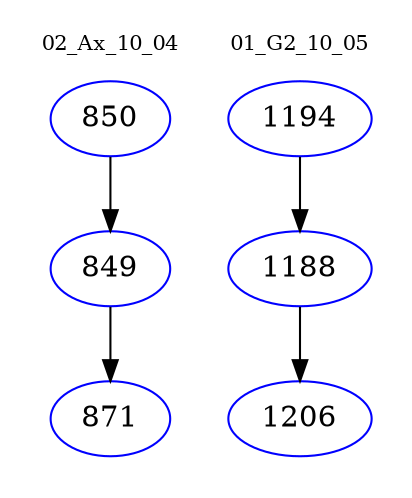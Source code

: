 digraph{
subgraph cluster_0 {
color = white
label = "02_Ax_10_04";
fontsize=10;
T0_850 [label="850", color="blue"]
T0_850 -> T0_849 [color="black"]
T0_849 [label="849", color="blue"]
T0_849 -> T0_871 [color="black"]
T0_871 [label="871", color="blue"]
}
subgraph cluster_1 {
color = white
label = "01_G2_10_05";
fontsize=10;
T1_1194 [label="1194", color="blue"]
T1_1194 -> T1_1188 [color="black"]
T1_1188 [label="1188", color="blue"]
T1_1188 -> T1_1206 [color="black"]
T1_1206 [label="1206", color="blue"]
}
}
